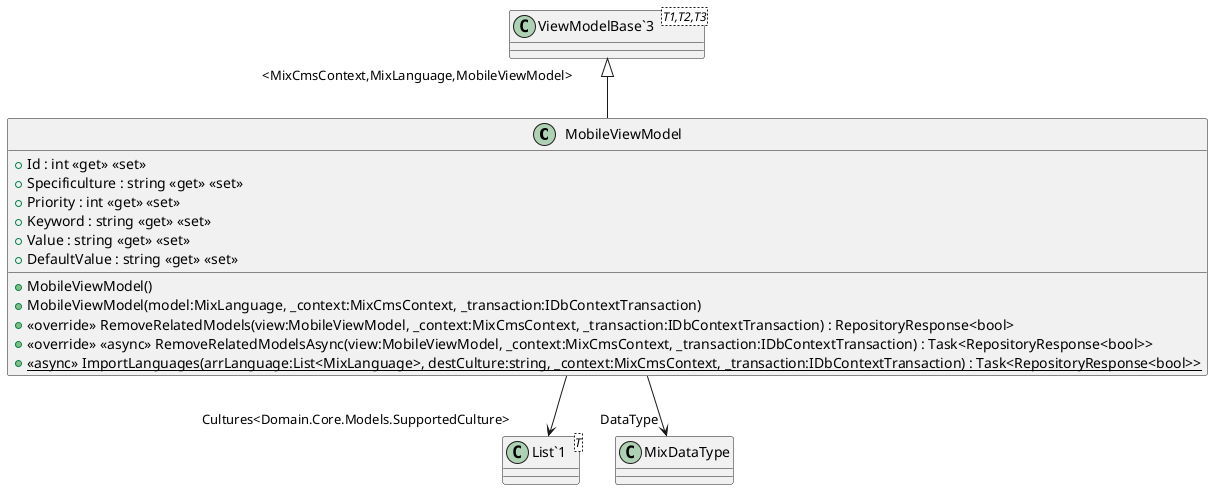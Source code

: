 @startuml
class MobileViewModel {
    + Id : int <<get>> <<set>>
    + Specificulture : string <<get>> <<set>>
    + Priority : int <<get>> <<set>>
    + Keyword : string <<get>> <<set>>
    + Value : string <<get>> <<set>>
    + DefaultValue : string <<get>> <<set>>
    + MobileViewModel()
    + MobileViewModel(model:MixLanguage, _context:MixCmsContext, _transaction:IDbContextTransaction)
    + <<override>> RemoveRelatedModels(view:MobileViewModel, _context:MixCmsContext, _transaction:IDbContextTransaction) : RepositoryResponse<bool>
    + <<override>> <<async>> RemoveRelatedModelsAsync(view:MobileViewModel, _context:MixCmsContext, _transaction:IDbContextTransaction) : Task<RepositoryResponse<bool>>
    + {static} <<async>> ImportLanguages(arrLanguage:List<MixLanguage>, destCulture:string, _context:MixCmsContext, _transaction:IDbContextTransaction) : Task<RepositoryResponse<bool>>
}
class "ViewModelBase`3"<T1,T2,T3> {
}
class "List`1"<T> {
}
"ViewModelBase`3" "<MixCmsContext,MixLanguage,MobileViewModel>" <|-- MobileViewModel
MobileViewModel --> "Cultures<Domain.Core.Models.SupportedCulture>" "List`1"
MobileViewModel --> "DataType" MixDataType
@enduml
